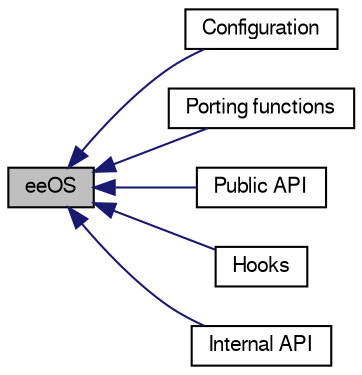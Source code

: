 digraph structs
{
  edge [fontname="FreeSans",fontsize="10",labelfontname="FreeSans",labelfontsize="10"];
  node [fontname="FreeSans",fontsize="10",shape=record];
  rankdir=LR;
  Node1 [label="Configuration",height=0.2,width=0.4,color="black", fillcolor="white", style="filled",URL="$group__group__os__config.html",tooltip="Configuration flags available to customize the behavior of the OS."];
  Node4 [label="Porting functions",height=0.2,width=0.4,color="black", fillcolor="white", style="filled",URL="$group__os__port__group.html",tooltip="Functions which should be implemented to port this operating system onto another platform."];
  Node0 [label="eeOS",height=0.2,width=0.4,color="black", fillcolor="grey75", style="filled" fontcolor="black"];
  Node3 [label="Public API",height=0.2,width=0.4,color="black", fillcolor="white", style="filled",URL="$group__group__os__public__api.html",tooltip="Public application interface."];
  Node2 [label="Hooks",height=0.2,width=0.4,color="black", fillcolor="white", style="filled",URL="$group__os__hook.html",tooltip="Allow the user to insert software hooks."];
  Node5 [label="Internal API",height=0.2,width=0.4,color="black", fillcolor="white", style="filled",URL="$group__group__os__internal__api.html",tooltip="Internal API. These functions should not be used by the user."];
  Node0->Node1 [shape=plaintext, color="midnightblue", dir="back", style="solid"];
  Node0->Node2 [shape=plaintext, color="midnightblue", dir="back", style="solid"];
  Node0->Node3 [shape=plaintext, color="midnightblue", dir="back", style="solid"];
  Node0->Node4 [shape=plaintext, color="midnightblue", dir="back", style="solid"];
  Node0->Node5 [shape=plaintext, color="midnightblue", dir="back", style="solid"];
}
